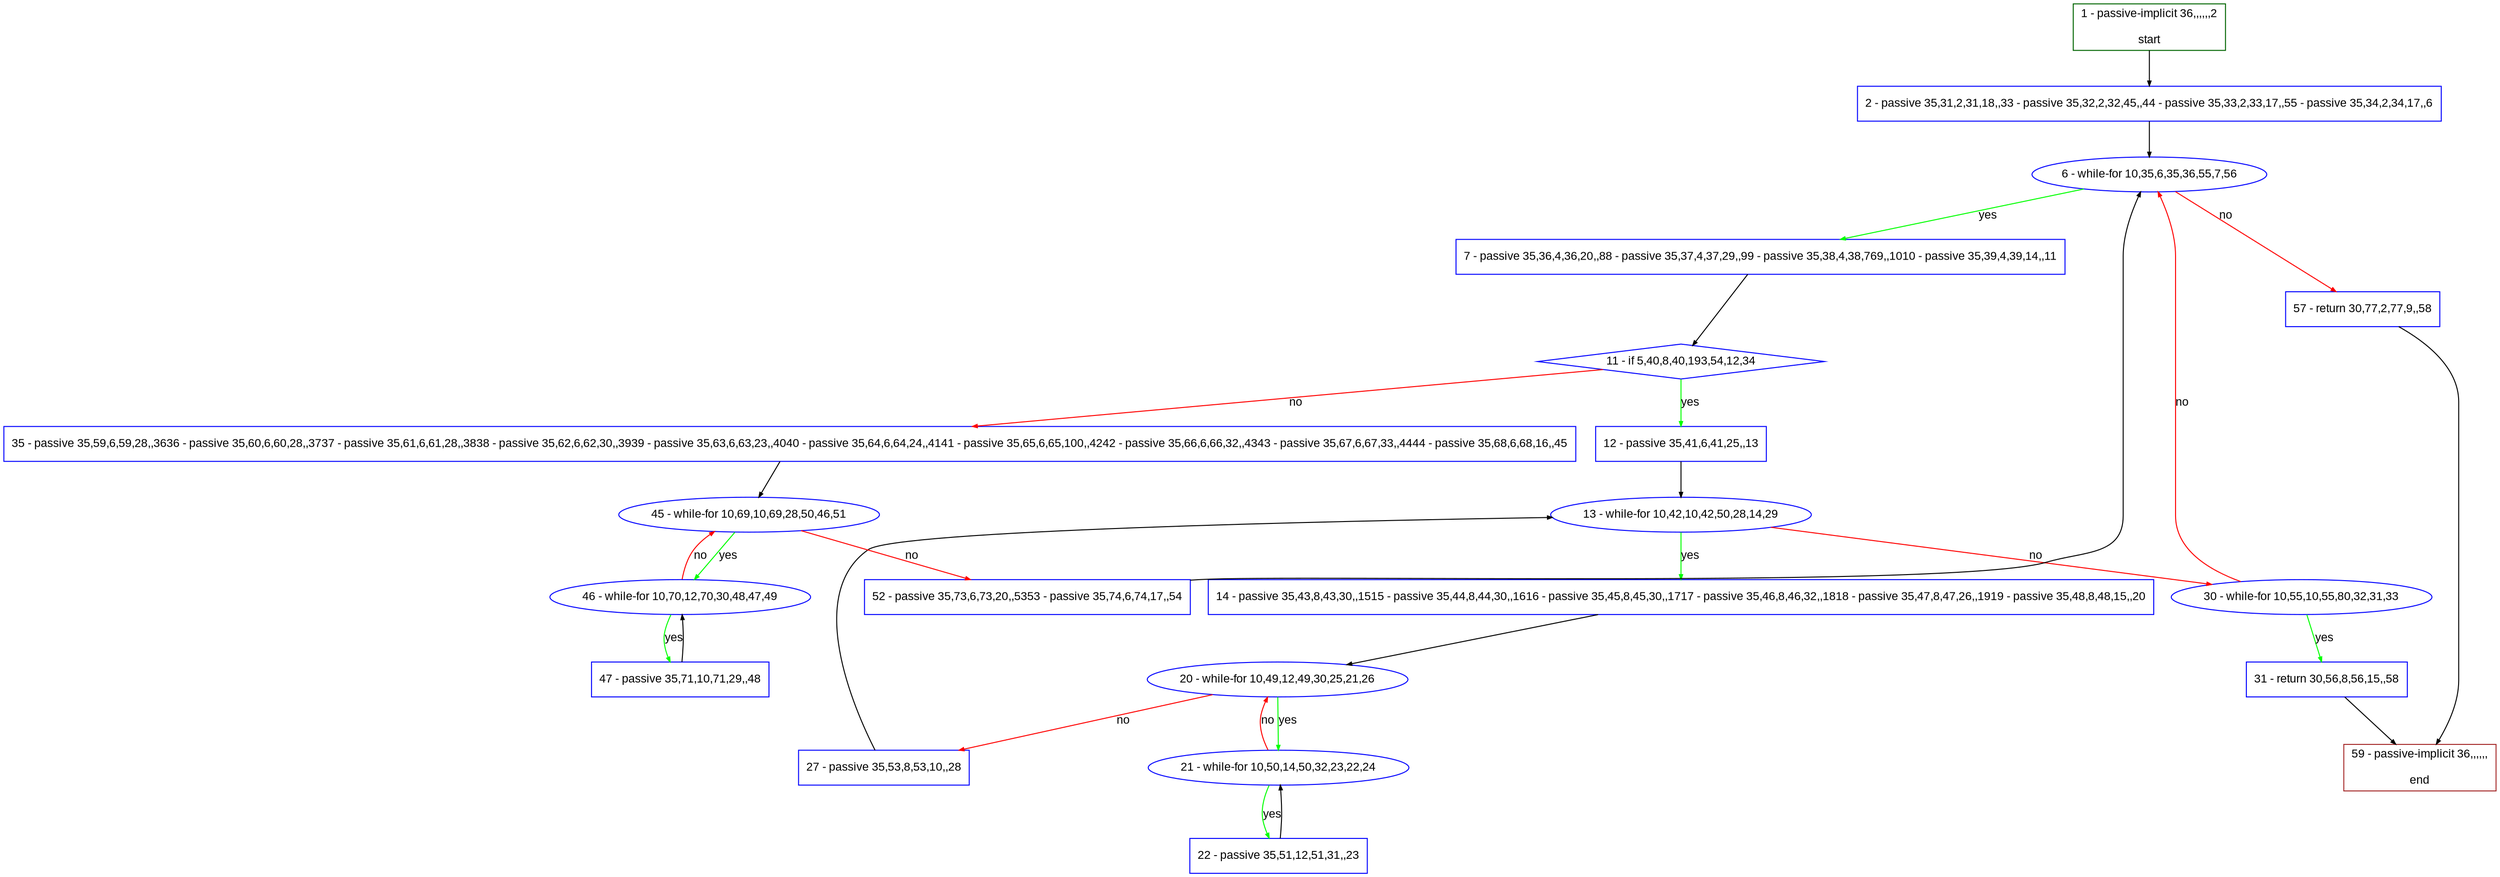digraph "" {
  graph [pack="true", label="", fontsize="12", packmode="clust", fontname="Arial", fillcolor="#FFFFCC", bgcolor="white", style="rounded,filled", compound="true"];
  node [node_initialized="no", label="", color="grey", fontsize="12", fillcolor="white", fontname="Arial", style="filled", shape="rectangle", compound="true", fixedsize="false"];
  edge [fontcolor="black", arrowhead="normal", arrowtail="none", arrowsize="0.5", ltail="", label="", color="black", fontsize="12", lhead="", fontname="Arial", dir="forward", compound="true"];
  __N1 [label="2 - passive 35,31,2,31,18,,33 - passive 35,32,2,32,45,,44 - passive 35,33,2,33,17,,55 - passive 35,34,2,34,17,,6", color="#0000ff", fillcolor="#ffffff", style="filled", shape="box"];
  __N2 [label="1 - passive-implicit 36,,,,,,2\n\nstart", color="#006400", fillcolor="#ffffff", style="filled", shape="box"];
  __N3 [label="6 - while-for 10,35,6,35,36,55,7,56", color="#0000ff", fillcolor="#ffffff", style="filled", shape="oval"];
  __N4 [label="7 - passive 35,36,4,36,20,,88 - passive 35,37,4,37,29,,99 - passive 35,38,4,38,769,,1010 - passive 35,39,4,39,14,,11", color="#0000ff", fillcolor="#ffffff", style="filled", shape="box"];
  __N5 [label="57 - return 30,77,2,77,9,,58", color="#0000ff", fillcolor="#ffffff", style="filled", shape="box"];
  __N6 [label="11 - if 5,40,8,40,193,54,12,34", color="#0000ff", fillcolor="#ffffff", style="filled", shape="diamond"];
  __N7 [label="12 - passive 35,41,6,41,25,,13", color="#0000ff", fillcolor="#ffffff", style="filled", shape="box"];
  __N8 [label="35 - passive 35,59,6,59,28,,3636 - passive 35,60,6,60,28,,3737 - passive 35,61,6,61,28,,3838 - passive 35,62,6,62,30,,3939 - passive 35,63,6,63,23,,4040 - passive 35,64,6,64,24,,4141 - passive 35,65,6,65,100,,4242 - passive 35,66,6,66,32,,4343 - passive 35,67,6,67,33,,4444 - passive 35,68,6,68,16,,45", color="#0000ff", fillcolor="#ffffff", style="filled", shape="box"];
  __N9 [label="13 - while-for 10,42,10,42,50,28,14,29", color="#0000ff", fillcolor="#ffffff", style="filled", shape="oval"];
  __N10 [label="14 - passive 35,43,8,43,30,,1515 - passive 35,44,8,44,30,,1616 - passive 35,45,8,45,30,,1717 - passive 35,46,8,46,32,,1818 - passive 35,47,8,47,26,,1919 - passive 35,48,8,48,15,,20", color="#0000ff", fillcolor="#ffffff", style="filled", shape="box"];
  __N11 [label="30 - while-for 10,55,10,55,80,32,31,33", color="#0000ff", fillcolor="#ffffff", style="filled", shape="oval"];
  __N12 [label="20 - while-for 10,49,12,49,30,25,21,26", color="#0000ff", fillcolor="#ffffff", style="filled", shape="oval"];
  __N13 [label="21 - while-for 10,50,14,50,32,23,22,24", color="#0000ff", fillcolor="#ffffff", style="filled", shape="oval"];
  __N14 [label="27 - passive 35,53,8,53,10,,28", color="#0000ff", fillcolor="#ffffff", style="filled", shape="box"];
  __N15 [label="22 - passive 35,51,12,51,31,,23", color="#0000ff", fillcolor="#ffffff", style="filled", shape="box"];
  __N16 [label="31 - return 30,56,8,56,15,,58", color="#0000ff", fillcolor="#ffffff", style="filled", shape="box"];
  __N17 [label="59 - passive-implicit 36,,,,,,\n\nend", color="#a52a2a", fillcolor="#ffffff", style="filled", shape="box"];
  __N18 [label="45 - while-for 10,69,10,69,28,50,46,51", color="#0000ff", fillcolor="#ffffff", style="filled", shape="oval"];
  __N19 [label="46 - while-for 10,70,12,70,30,48,47,49", color="#0000ff", fillcolor="#ffffff", style="filled", shape="oval"];
  __N20 [label="52 - passive 35,73,6,73,20,,5353 - passive 35,74,6,74,17,,54", color="#0000ff", fillcolor="#ffffff", style="filled", shape="box"];
  __N21 [label="47 - passive 35,71,10,71,29,,48", color="#0000ff", fillcolor="#ffffff", style="filled", shape="box"];
  __N2 -> __N1 [arrowhead="normal", arrowtail="none", color="#000000", label="", dir="forward"];
  __N1 -> __N3 [arrowhead="normal", arrowtail="none", color="#000000", label="", dir="forward"];
  __N3 -> __N4 [arrowhead="normal", arrowtail="none", color="#00ff00", label="yes", dir="forward"];
  __N3 -> __N5 [arrowhead="normal", arrowtail="none", color="#ff0000", label="no", dir="forward"];
  __N4 -> __N6 [arrowhead="normal", arrowtail="none", color="#000000", label="", dir="forward"];
  __N6 -> __N7 [arrowhead="normal", arrowtail="none", color="#00ff00", label="yes", dir="forward"];
  __N6 -> __N8 [arrowhead="normal", arrowtail="none", color="#ff0000", label="no", dir="forward"];
  __N7 -> __N9 [arrowhead="normal", arrowtail="none", color="#000000", label="", dir="forward"];
  __N9 -> __N10 [arrowhead="normal", arrowtail="none", color="#00ff00", label="yes", dir="forward"];
  __N9 -> __N11 [arrowhead="normal", arrowtail="none", color="#ff0000", label="no", dir="forward"];
  __N10 -> __N12 [arrowhead="normal", arrowtail="none", color="#000000", label="", dir="forward"];
  __N12 -> __N13 [arrowhead="normal", arrowtail="none", color="#00ff00", label="yes", dir="forward"];
  __N13 -> __N12 [arrowhead="normal", arrowtail="none", color="#ff0000", label="no", dir="forward"];
  __N12 -> __N14 [arrowhead="normal", arrowtail="none", color="#ff0000", label="no", dir="forward"];
  __N13 -> __N15 [arrowhead="normal", arrowtail="none", color="#00ff00", label="yes", dir="forward"];
  __N15 -> __N13 [arrowhead="normal", arrowtail="none", color="#000000", label="", dir="forward"];
  __N14 -> __N9 [arrowhead="normal", arrowtail="none", color="#000000", label="", dir="forward"];
  __N11 -> __N3 [arrowhead="normal", arrowtail="none", color="#ff0000", label="no", dir="forward"];
  __N11 -> __N16 [arrowhead="normal", arrowtail="none", color="#00ff00", label="yes", dir="forward"];
  __N16 -> __N17 [arrowhead="normal", arrowtail="none", color="#000000", label="", dir="forward"];
  __N8 -> __N18 [arrowhead="normal", arrowtail="none", color="#000000", label="", dir="forward"];
  __N18 -> __N19 [arrowhead="normal", arrowtail="none", color="#00ff00", label="yes", dir="forward"];
  __N19 -> __N18 [arrowhead="normal", arrowtail="none", color="#ff0000", label="no", dir="forward"];
  __N18 -> __N20 [arrowhead="normal", arrowtail="none", color="#ff0000", label="no", dir="forward"];
  __N19 -> __N21 [arrowhead="normal", arrowtail="none", color="#00ff00", label="yes", dir="forward"];
  __N21 -> __N19 [arrowhead="normal", arrowtail="none", color="#000000", label="", dir="forward"];
  __N20 -> __N3 [arrowhead="normal", arrowtail="none", color="#000000", label="", dir="forward"];
  __N5 -> __N17 [arrowhead="normal", arrowtail="none", color="#000000", label="", dir="forward"];
}
